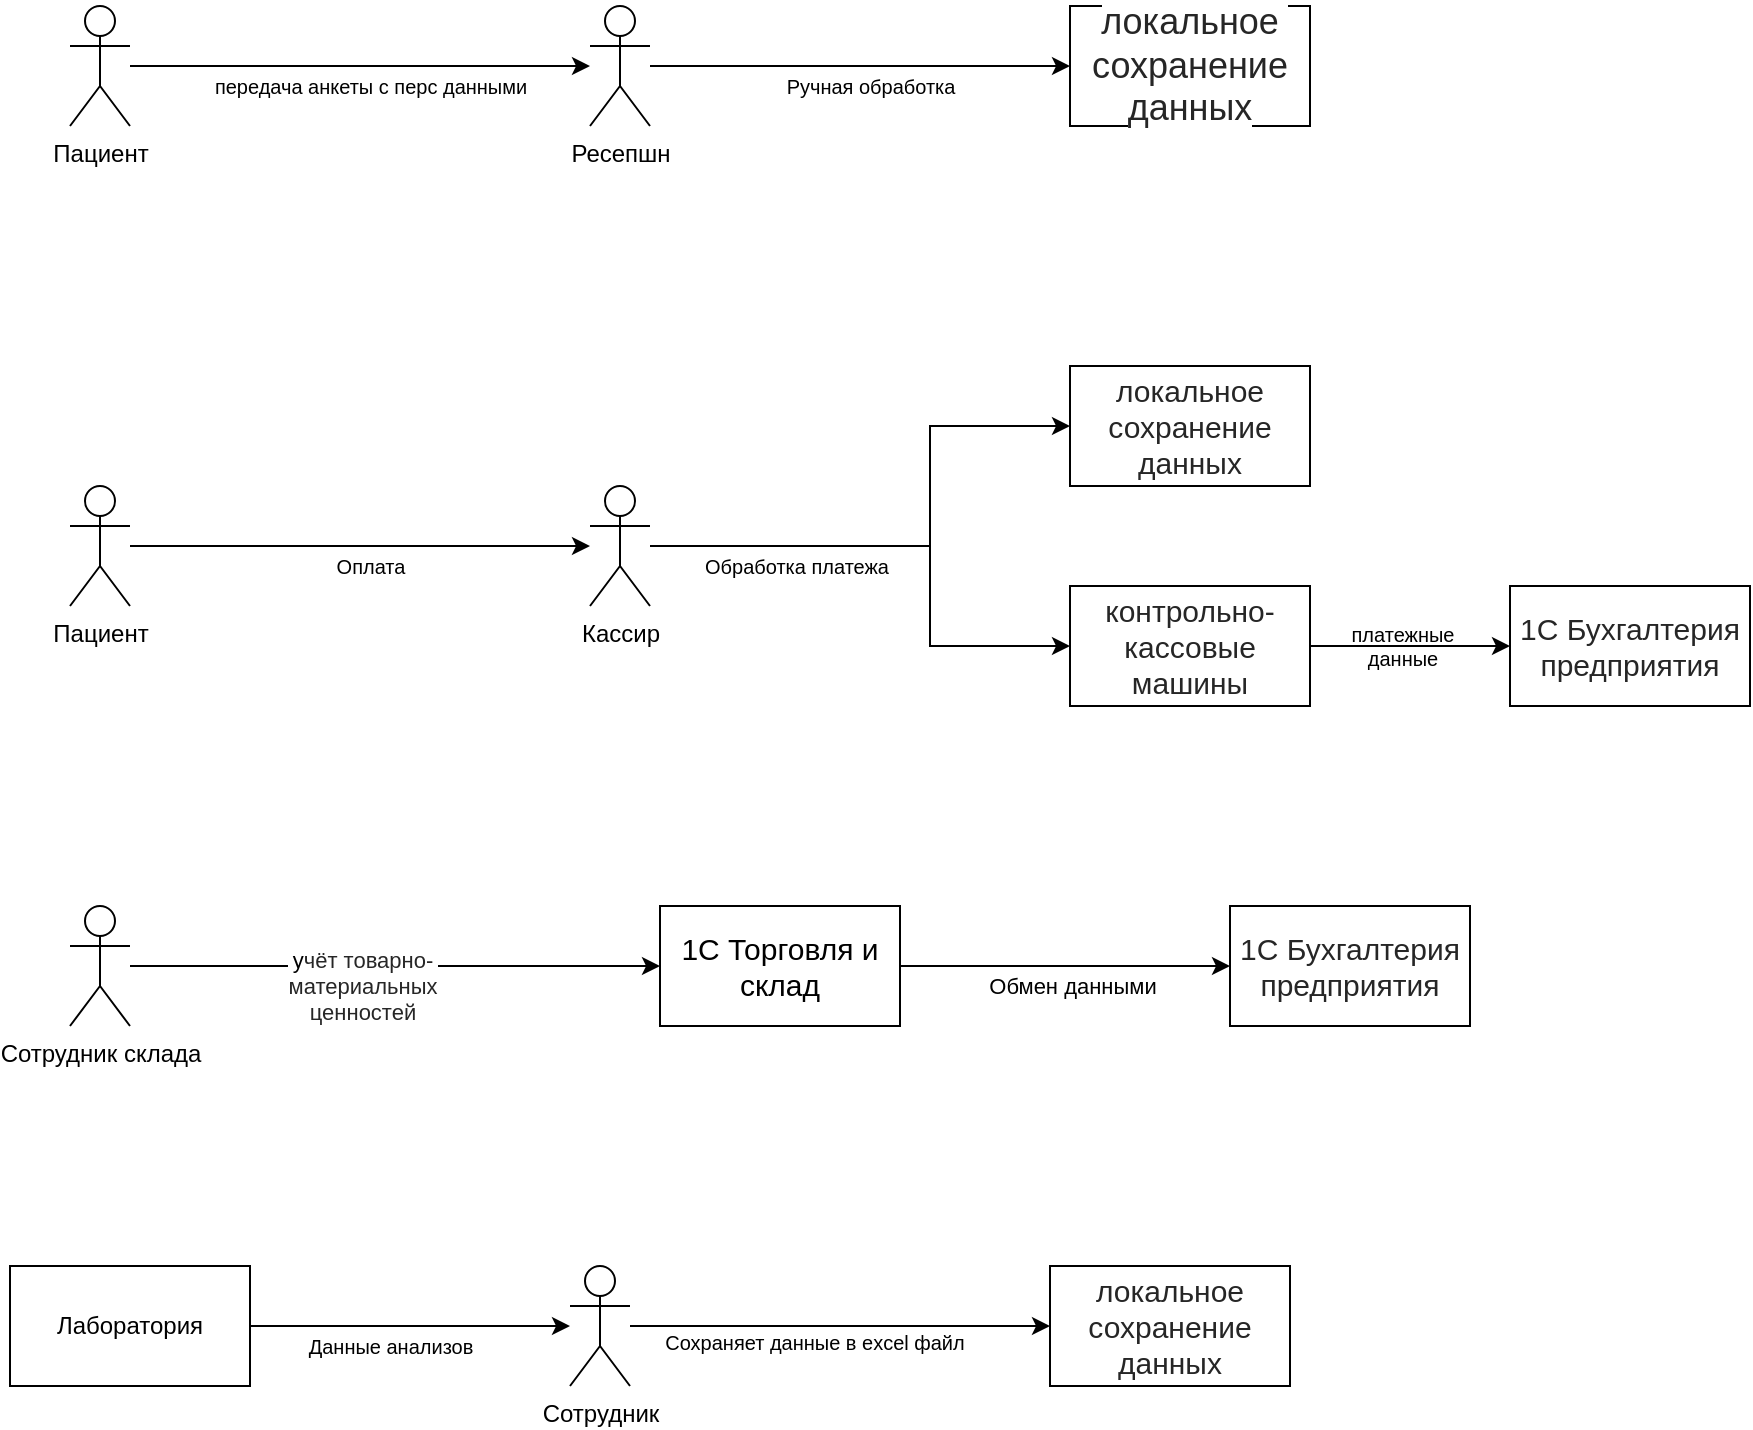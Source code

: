 <mxfile version="26.2.9">
  <diagram name="Страница — 1" id="1f4Sb-evag8STSikGxr5">
    <mxGraphModel dx="1236" dy="674" grid="1" gridSize="10" guides="1" tooltips="1" connect="1" arrows="1" fold="1" page="1" pageScale="1" pageWidth="827" pageHeight="1169" math="0" shadow="0">
      <root>
        <mxCell id="0" />
        <mxCell id="1" parent="0" />
        <mxCell id="lmaoH7zvGY3k3Oy7ZEAI-1" style="edgeStyle=orthogonalEdgeStyle;rounded=0;orthogonalLoop=1;jettySize=auto;html=1;" edge="1" parent="1" source="lmaoH7zvGY3k3Oy7ZEAI-3" target="lmaoH7zvGY3k3Oy7ZEAI-6">
          <mxGeometry relative="1" as="geometry" />
        </mxCell>
        <mxCell id="lmaoH7zvGY3k3Oy7ZEAI-2" value="&lt;font style=&quot;font-size: 10px;&quot;&gt;передача анкеты с перс данными&lt;/font&gt;" style="edgeLabel;html=1;align=center;verticalAlign=middle;resizable=0;points=[];" vertex="1" connectable="0" parent="lmaoH7zvGY3k3Oy7ZEAI-1">
          <mxGeometry x="0.425" y="3" relative="1" as="geometry">
            <mxPoint x="-44" y="13" as="offset" />
          </mxGeometry>
        </mxCell>
        <mxCell id="lmaoH7zvGY3k3Oy7ZEAI-3" value="Пациент" style="shape=umlActor;verticalLabelPosition=bottom;verticalAlign=top;html=1;outlineConnect=0;" vertex="1" parent="1">
          <mxGeometry x="280" y="350" width="30" height="60" as="geometry" />
        </mxCell>
        <mxCell id="lmaoH7zvGY3k3Oy7ZEAI-4" style="edgeStyle=orthogonalEdgeStyle;rounded=0;orthogonalLoop=1;jettySize=auto;html=1;" edge="1" parent="1" source="lmaoH7zvGY3k3Oy7ZEAI-6" target="lmaoH7zvGY3k3Oy7ZEAI-7">
          <mxGeometry relative="1" as="geometry" />
        </mxCell>
        <mxCell id="lmaoH7zvGY3k3Oy7ZEAI-5" value="Ручная обработка" style="edgeLabel;html=1;align=center;verticalAlign=middle;resizable=0;points=[];fontSize=10;" vertex="1" connectable="0" parent="lmaoH7zvGY3k3Oy7ZEAI-4">
          <mxGeometry x="0.5" y="2" relative="1" as="geometry">
            <mxPoint x="-48" y="12" as="offset" />
          </mxGeometry>
        </mxCell>
        <mxCell id="lmaoH7zvGY3k3Oy7ZEAI-6" value="Ресепшн" style="shape=umlActor;verticalLabelPosition=bottom;verticalAlign=top;html=1;outlineConnect=0;" vertex="1" parent="1">
          <mxGeometry x="540" y="350" width="30" height="60" as="geometry" />
        </mxCell>
        <mxCell id="lmaoH7zvGY3k3Oy7ZEAI-7" value="&lt;span style=&quot;color: rgba(0, 0, 0, 0.85); font-family: &amp;quot;YS Text&amp;quot;, sans-serif; font-size: 18px; text-align: start; white-space-collapse: preserve; background-color: rgb(255, 255, 255);&quot;&gt;локальное сохранение данных&lt;/span&gt;" style="rounded=0;whiteSpace=wrap;html=1;" vertex="1" parent="1">
          <mxGeometry x="780" y="350" width="120" height="60" as="geometry" />
        </mxCell>
        <mxCell id="lmaoH7zvGY3k3Oy7ZEAI-8" style="edgeStyle=orthogonalEdgeStyle;rounded=0;orthogonalLoop=1;jettySize=auto;html=1;" edge="1" parent="1" source="lmaoH7zvGY3k3Oy7ZEAI-10" target="lmaoH7zvGY3k3Oy7ZEAI-14">
          <mxGeometry relative="1" as="geometry" />
        </mxCell>
        <mxCell id="lmaoH7zvGY3k3Oy7ZEAI-9" value="&lt;span style=&quot;font-size: 10px;&quot;&gt;Оплата&lt;/span&gt;" style="edgeLabel;html=1;align=center;verticalAlign=middle;resizable=0;points=[];" vertex="1" connectable="0" parent="lmaoH7zvGY3k3Oy7ZEAI-8">
          <mxGeometry x="0.425" y="3" relative="1" as="geometry">
            <mxPoint x="-44" y="13" as="offset" />
          </mxGeometry>
        </mxCell>
        <mxCell id="lmaoH7zvGY3k3Oy7ZEAI-10" value="Пациент" style="shape=umlActor;verticalLabelPosition=bottom;verticalAlign=top;html=1;outlineConnect=0;" vertex="1" parent="1">
          <mxGeometry x="280" y="590" width="30" height="60" as="geometry" />
        </mxCell>
        <mxCell id="lmaoH7zvGY3k3Oy7ZEAI-11" style="edgeStyle=orthogonalEdgeStyle;rounded=0;orthogonalLoop=1;jettySize=auto;html=1;" edge="1" parent="1" source="lmaoH7zvGY3k3Oy7ZEAI-14" target="lmaoH7zvGY3k3Oy7ZEAI-15">
          <mxGeometry relative="1" as="geometry">
            <Array as="points">
              <mxPoint x="710" y="620" />
              <mxPoint x="710" y="560" />
            </Array>
          </mxGeometry>
        </mxCell>
        <mxCell id="lmaoH7zvGY3k3Oy7ZEAI-12" style="edgeStyle=orthogonalEdgeStyle;rounded=0;orthogonalLoop=1;jettySize=auto;html=1;entryX=0;entryY=0.5;entryDx=0;entryDy=0;" edge="1" parent="1" source="lmaoH7zvGY3k3Oy7ZEAI-14" target="lmaoH7zvGY3k3Oy7ZEAI-18">
          <mxGeometry relative="1" as="geometry">
            <Array as="points">
              <mxPoint x="710" y="620" />
              <mxPoint x="710" y="670" />
            </Array>
          </mxGeometry>
        </mxCell>
        <mxCell id="lmaoH7zvGY3k3Oy7ZEAI-13" value="Обработка платежа" style="edgeLabel;html=1;align=center;verticalAlign=middle;resizable=0;points=[];fontSize=10;" vertex="1" connectable="0" parent="lmaoH7zvGY3k3Oy7ZEAI-12">
          <mxGeometry x="0.435" relative="1" as="geometry">
            <mxPoint x="-67" y="-37" as="offset" />
          </mxGeometry>
        </mxCell>
        <mxCell id="lmaoH7zvGY3k3Oy7ZEAI-14" value="Кассир" style="shape=umlActor;verticalLabelPosition=bottom;verticalAlign=top;html=1;outlineConnect=0;" vertex="1" parent="1">
          <mxGeometry x="540" y="590" width="30" height="60" as="geometry" />
        </mxCell>
        <mxCell id="lmaoH7zvGY3k3Oy7ZEAI-15" value="&lt;span style=&quot;color: rgba(0, 0, 0, 0.85); font-family: &amp;quot;YS Text&amp;quot;, sans-serif; text-align: start; white-space-collapse: preserve; background-color: rgb(255, 255, 255);&quot;&gt;&lt;font style=&quot;font-size: 15px;&quot;&gt;локальное сохранение данных&lt;/font&gt;&lt;/span&gt;" style="rounded=0;whiteSpace=wrap;html=1;" vertex="1" parent="1">
          <mxGeometry x="780" y="530" width="120" height="60" as="geometry" />
        </mxCell>
        <mxCell id="lmaoH7zvGY3k3Oy7ZEAI-16" style="edgeStyle=orthogonalEdgeStyle;rounded=0;orthogonalLoop=1;jettySize=auto;html=1;" edge="1" parent="1" source="lmaoH7zvGY3k3Oy7ZEAI-18" target="lmaoH7zvGY3k3Oy7ZEAI-19">
          <mxGeometry relative="1" as="geometry" />
        </mxCell>
        <mxCell id="lmaoH7zvGY3k3Oy7ZEAI-17" value="платежные &lt;br&gt;данные" style="edgeLabel;html=1;align=center;verticalAlign=middle;resizable=0;points=[];fontColor=default;labelBackgroundColor=none;fontSize=10;" vertex="1" connectable="0" parent="lmaoH7zvGY3k3Oy7ZEAI-16">
          <mxGeometry x="-0.085" y="-3" relative="1" as="geometry">
            <mxPoint y="-3" as="offset" />
          </mxGeometry>
        </mxCell>
        <mxCell id="lmaoH7zvGY3k3Oy7ZEAI-18" value="&lt;span style=&quot;color: rgba(0, 0, 0, 0.85); font-family: &amp;quot;YS Text&amp;quot;, sans-serif; text-align: left; white-space-collapse: preserve-breaks; background-color: rgb(255, 255, 255);&quot;&gt;&lt;font style=&quot;font-size: 15px;&quot;&gt;контрольно-кассовые машины&lt;/font&gt;&lt;/span&gt;" style="rounded=0;whiteSpace=wrap;html=1;" vertex="1" parent="1">
          <mxGeometry x="780" y="640" width="120" height="60" as="geometry" />
        </mxCell>
        <mxCell id="lmaoH7zvGY3k3Oy7ZEAI-19" value="&lt;span style=&quot;color: rgba(0, 0, 0, 0.85); font-family: &amp;quot;YS Text&amp;quot;, sans-serif; text-align: left; white-space-collapse: preserve-breaks; background-color: rgb(255, 255, 255);&quot;&gt;&lt;font style=&quot;font-size: 15px;&quot;&gt;1С Бухгалтерия предприятия&lt;/font&gt;&lt;/span&gt;" style="rounded=0;whiteSpace=wrap;html=1;" vertex="1" parent="1">
          <mxGeometry x="1000" y="640" width="120" height="60" as="geometry" />
        </mxCell>
        <mxCell id="lmaoH7zvGY3k3Oy7ZEAI-20" style="edgeStyle=orthogonalEdgeStyle;rounded=0;orthogonalLoop=1;jettySize=auto;html=1;exitX=1;exitY=0.5;exitDx=0;exitDy=0;" edge="1" parent="1" source="lmaoH7zvGY3k3Oy7ZEAI-24" target="lmaoH7zvGY3k3Oy7ZEAI-23">
          <mxGeometry relative="1" as="geometry">
            <mxPoint x="300" y="1010" as="sourcePoint" />
          </mxGeometry>
        </mxCell>
        <mxCell id="lmaoH7zvGY3k3Oy7ZEAI-21" value="&lt;span style=&quot;font-size: 10px;&quot;&gt;Данные анализов&lt;/span&gt;" style="edgeLabel;html=1;align=center;verticalAlign=middle;resizable=0;points=[];" vertex="1" connectable="0" parent="lmaoH7zvGY3k3Oy7ZEAI-20">
          <mxGeometry x="0.425" y="3" relative="1" as="geometry">
            <mxPoint x="-44" y="13" as="offset" />
          </mxGeometry>
        </mxCell>
        <mxCell id="lmaoH7zvGY3k3Oy7ZEAI-22" style="edgeStyle=orthogonalEdgeStyle;rounded=0;orthogonalLoop=1;jettySize=auto;html=1;" edge="1" parent="1" source="lmaoH7zvGY3k3Oy7ZEAI-23" target="lmaoH7zvGY3k3Oy7ZEAI-25">
          <mxGeometry relative="1" as="geometry" />
        </mxCell>
        <mxCell id="lmaoH7zvGY3k3Oy7ZEAI-23" value="Сотрудник" style="shape=umlActor;verticalLabelPosition=bottom;verticalAlign=top;html=1;outlineConnect=0;" vertex="1" parent="1">
          <mxGeometry x="530" y="980" width="30" height="60" as="geometry" />
        </mxCell>
        <mxCell id="lmaoH7zvGY3k3Oy7ZEAI-24" value="Лаборатория" style="rounded=0;whiteSpace=wrap;html=1;" vertex="1" parent="1">
          <mxGeometry x="250" y="980" width="120" height="60" as="geometry" />
        </mxCell>
        <mxCell id="lmaoH7zvGY3k3Oy7ZEAI-25" value="&lt;span style=&quot;color: rgba(0, 0, 0, 0.85); font-family: &amp;quot;YS Text&amp;quot;, sans-serif; font-size: 15px; text-align: start; white-space-collapse: preserve; background-color: rgb(255, 255, 255);&quot;&gt;локальное сохранение данных&lt;/span&gt;" style="rounded=0;whiteSpace=wrap;html=1;" vertex="1" parent="1">
          <mxGeometry x="770" y="980" width="120" height="60" as="geometry" />
        </mxCell>
        <mxCell id="lmaoH7zvGY3k3Oy7ZEAI-26" value="Сохраняет данные в excel файл" style="edgeLabel;html=1;align=center;verticalAlign=middle;resizable=0;points=[];fontSize=10;" vertex="1" connectable="0" parent="1">
          <mxGeometry x="650" y="1020" as="geometry">
            <mxPoint x="2" y="-2" as="offset" />
          </mxGeometry>
        </mxCell>
        <mxCell id="lmaoH7zvGY3k3Oy7ZEAI-27" style="edgeStyle=orthogonalEdgeStyle;rounded=0;orthogonalLoop=1;jettySize=auto;html=1;entryX=0;entryY=0.5;entryDx=0;entryDy=0;" edge="1" parent="1" source="lmaoH7zvGY3k3Oy7ZEAI-29" target="lmaoH7zvGY3k3Oy7ZEAI-32">
          <mxGeometry relative="1" as="geometry" />
        </mxCell>
        <mxCell id="lmaoH7zvGY3k3Oy7ZEAI-28" value="&lt;font&gt;у&lt;span style=&quot;color: rgba(0, 0, 0, 0.85); font-family: &amp;quot;YS Text&amp;quot;, sans-serif; text-align: left; white-space: pre-line;&quot;&gt;чёт товарно-материальных ценностей&lt;/span&gt;&lt;/font&gt;" style="edgeLabel;html=1;align=center;verticalAlign=middle;resizable=0;points=[];" vertex="1" connectable="0" parent="lmaoH7zvGY3k3Oy7ZEAI-27">
          <mxGeometry x="-0.224" relative="1" as="geometry">
            <mxPoint x="13" y="10" as="offset" />
          </mxGeometry>
        </mxCell>
        <mxCell id="lmaoH7zvGY3k3Oy7ZEAI-29" value="Сотрудник склада" style="shape=umlActor;verticalLabelPosition=bottom;verticalAlign=top;html=1;outlineConnect=0;" vertex="1" parent="1">
          <mxGeometry x="280" y="800" width="30" height="60" as="geometry" />
        </mxCell>
        <mxCell id="lmaoH7zvGY3k3Oy7ZEAI-30" style="edgeStyle=orthogonalEdgeStyle;rounded=0;orthogonalLoop=1;jettySize=auto;html=1;entryX=0;entryY=0.5;entryDx=0;entryDy=0;" edge="1" parent="1" source="lmaoH7zvGY3k3Oy7ZEAI-32" target="lmaoH7zvGY3k3Oy7ZEAI-33">
          <mxGeometry relative="1" as="geometry" />
        </mxCell>
        <mxCell id="lmaoH7zvGY3k3Oy7ZEAI-31" value="Обмен данными" style="edgeLabel;html=1;align=center;verticalAlign=middle;resizable=0;points=[];" vertex="1" connectable="0" parent="lmaoH7zvGY3k3Oy7ZEAI-30">
          <mxGeometry x="0.304" y="1" relative="1" as="geometry">
            <mxPoint x="-22" y="11" as="offset" />
          </mxGeometry>
        </mxCell>
        <mxCell id="lmaoH7zvGY3k3Oy7ZEAI-32" value="&lt;font style=&quot;font-size: 15px;&quot;&gt;1С Торговля и склад&lt;/font&gt;" style="rounded=0;whiteSpace=wrap;html=1;" vertex="1" parent="1">
          <mxGeometry x="575" y="800" width="120" height="60" as="geometry" />
        </mxCell>
        <mxCell id="lmaoH7zvGY3k3Oy7ZEAI-33" value="&lt;span style=&quot;color: rgba(0, 0, 0, 0.85); font-family: &amp;quot;YS Text&amp;quot;, sans-serif; text-align: left; white-space-collapse: preserve-breaks; background-color: rgb(255, 255, 255);&quot;&gt;&lt;font style=&quot;font-size: 15px;&quot;&gt;1С Бухгалтерия предприятия&lt;/font&gt;&lt;/span&gt;" style="rounded=0;whiteSpace=wrap;html=1;" vertex="1" parent="1">
          <mxGeometry x="860" y="800" width="120" height="60" as="geometry" />
        </mxCell>
      </root>
    </mxGraphModel>
  </diagram>
</mxfile>
